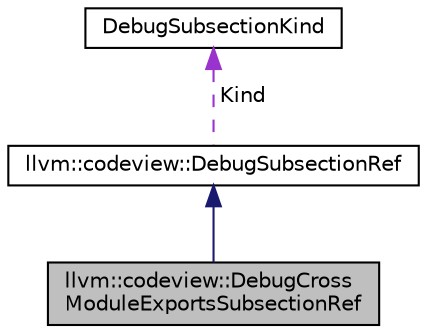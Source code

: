 digraph "llvm::codeview::DebugCrossModuleExportsSubsectionRef"
{
 // LATEX_PDF_SIZE
  bgcolor="transparent";
  edge [fontname="Helvetica",fontsize="10",labelfontname="Helvetica",labelfontsize="10"];
  node [fontname="Helvetica",fontsize="10",shape="box"];
  Node1 [label="llvm::codeview::DebugCross\lModuleExportsSubsectionRef",height=0.2,width=0.4,color="black", fillcolor="grey75", style="filled", fontcolor="black",tooltip=" "];
  Node2 -> Node1 [dir="back",color="midnightblue",fontsize="10",style="solid",fontname="Helvetica"];
  Node2 [label="llvm::codeview::DebugSubsectionRef",height=0.2,width=0.4,color="black",URL="$classllvm_1_1codeview_1_1DebugSubsectionRef.html",tooltip=" "];
  Node3 -> Node2 [dir="back",color="darkorchid3",fontsize="10",style="dashed",label=" Kind" ,fontname="Helvetica"];
  Node3 [label="DebugSubsectionKind",height=0.2,width=0.4,color="black",tooltip=" "];
}
